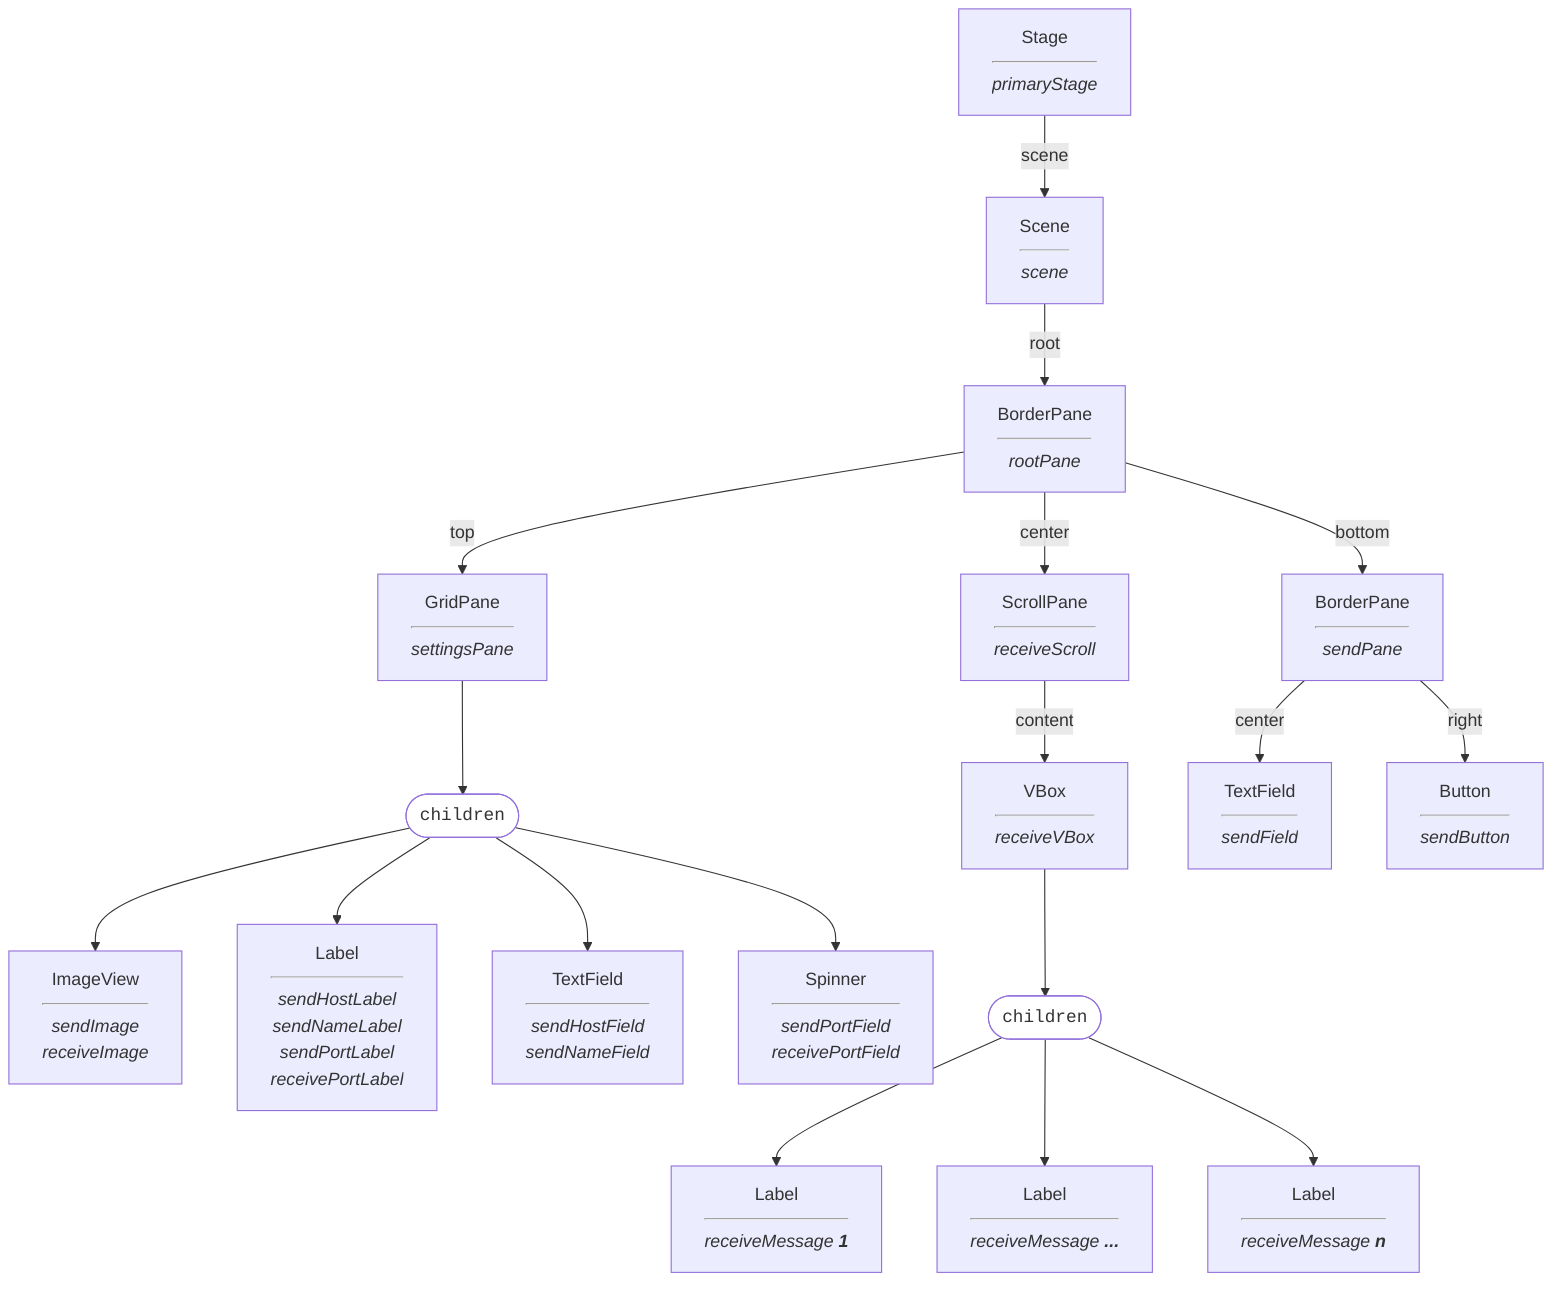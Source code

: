 flowchart

    Stage["Stage<hr/><i>primaryStage</i>"] --scene--> Scene["Scene<hr/><i>scene</i>"]

    Scene --root--> BorderPane["BorderPane<hr/><i>rootPane</i>"]

    BorderPane --top--> GridPane["GridPane<hr/><i>settingsPane</i>"]

    GridPane --> Children1(["<code>children</code>"])

    Children1 --> ImageView["ImageView<hr/><i>sendImage</i><br/><i>receiveImage</i>"]
    Children1 --> Label1["Label<hr/><i>sendHostLabel</i><br/><i>sendNameLabel</i><br/><i>sendPortLabel</i><br/><i>receivePortLabel</i>"]
    Children1 --> TextField["TextField<hr/><i>sendHostField</i><br/><i>sendNameField</i>"]
    Children1 --> Spinner["Spinner<hr/><i>sendPortField</i><br/><i>receivePortField</i>"]

    BorderPane --center--> ScrollPane["ScrollPane<hr/><i>receiveScroll</i>"]

    ScrollPane --content--> VBox["VBox<hr/><i>receiveVBox</i>"]

    VBox --> Children2(["<code>children</code>"])

    Children2 --> Label2["Label<hr/><i>receiveMessage <b>1</b></i>"]
    Children2 --> Label3["Label<hr/><i>receiveMessage <b>...</b></i>"]
    Children2 --> Label4["Label<hr/><i>receiveMessage <b>n</b></i>"]

    BorderPane --bottom--> BorderPane2["BorderPane<hr/><i>sendPane</i>"]

    BorderPane2 --center--> TextField2["TextField<hr/><i>sendField</i>"]
    BorderPane2 --right--> Button["Button<hr/><i>sendButton</i>"]

    style Children1 fill:white
    style Children2 fill:white